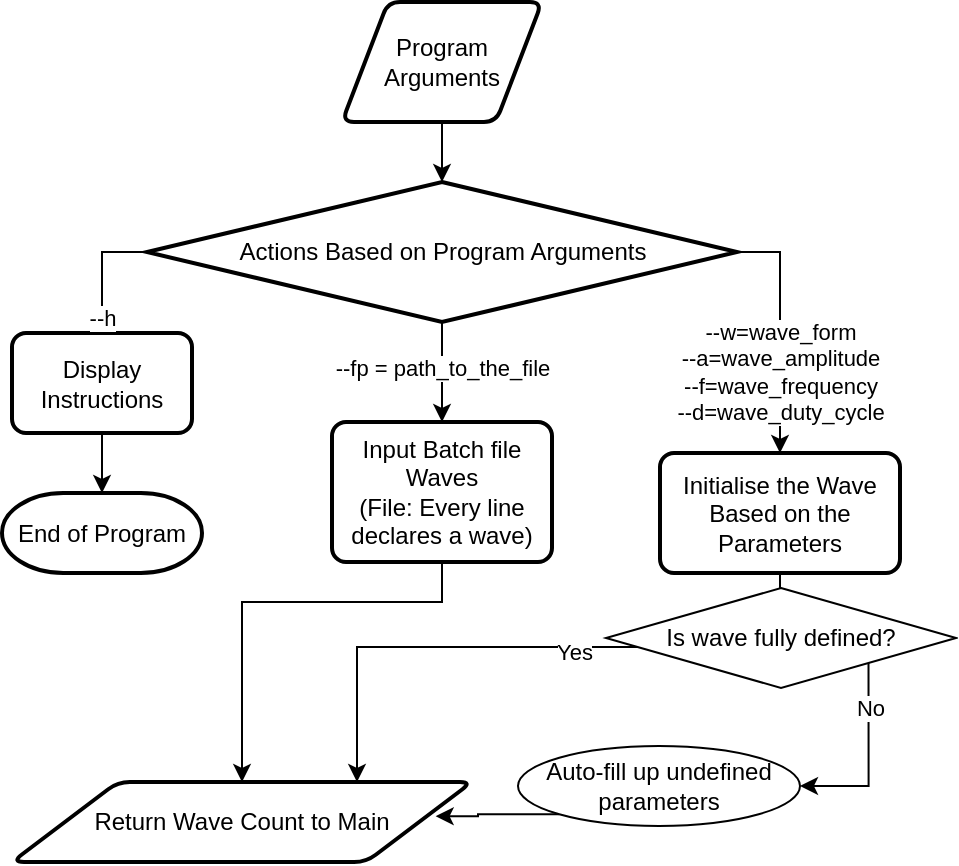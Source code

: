 <mxfile version="15.8.2" type="github">
  <diagram id="DN2LglZzHcZhdb8wmJYU" name="Page-1">
    <mxGraphModel dx="1146" dy="526" grid="1" gridSize="10" guides="1" tooltips="1" connect="1" arrows="1" fold="1" page="1" pageScale="1" pageWidth="827" pageHeight="1169" math="0" shadow="0">
      <root>
        <mxCell id="0" />
        <mxCell id="1" parent="0" />
        <mxCell id="abK9-RNhzucmv1NQsEdF-14" style="edgeStyle=orthogonalEdgeStyle;rounded=0;orthogonalLoop=1;jettySize=auto;html=1;exitX=0.5;exitY=1;exitDx=0;exitDy=0;entryX=0.5;entryY=0;entryDx=0;entryDy=0;entryPerimeter=0;" parent="1" source="abK9-RNhzucmv1NQsEdF-3" target="abK9-RNhzucmv1NQsEdF-7" edge="1">
          <mxGeometry relative="1" as="geometry" />
        </mxCell>
        <mxCell id="abK9-RNhzucmv1NQsEdF-3" value="Program Arguments" style="shape=parallelogram;html=1;strokeWidth=2;perimeter=parallelogramPerimeter;whiteSpace=wrap;rounded=1;arcSize=12;size=0.23;" parent="1" vertex="1">
          <mxGeometry x="255" y="20" width="100" height="60" as="geometry" />
        </mxCell>
        <mxCell id="abK9-RNhzucmv1NQsEdF-16" style="edgeStyle=orthogonalEdgeStyle;rounded=0;orthogonalLoop=1;jettySize=auto;html=1;exitX=0.5;exitY=1;exitDx=0;exitDy=0;entryX=0.5;entryY=0;entryDx=0;entryDy=0;entryPerimeter=0;" parent="1" source="abK9-RNhzucmv1NQsEdF-4" target="abK9-RNhzucmv1NQsEdF-15" edge="1">
          <mxGeometry relative="1" as="geometry" />
        </mxCell>
        <mxCell id="abK9-RNhzucmv1NQsEdF-4" value="Display Instructions" style="rounded=1;whiteSpace=wrap;html=1;absoluteArcSize=1;arcSize=14;strokeWidth=2;" parent="1" vertex="1">
          <mxGeometry x="90" y="185.5" width="90" height="50" as="geometry" />
        </mxCell>
        <mxCell id="abK9-RNhzucmv1NQsEdF-18" style="edgeStyle=orthogonalEdgeStyle;rounded=0;orthogonalLoop=1;jettySize=auto;html=1;exitX=0.5;exitY=1;exitDx=0;exitDy=0;entryX=0.5;entryY=0;entryDx=0;entryDy=0;" parent="1" source="abK9-RNhzucmv1NQsEdF-5" target="abK9-RNhzucmv1NQsEdF-17" edge="1">
          <mxGeometry relative="1" as="geometry">
            <Array as="points">
              <mxPoint x="305" y="320" />
              <mxPoint x="205" y="320" />
            </Array>
          </mxGeometry>
        </mxCell>
        <mxCell id="abK9-RNhzucmv1NQsEdF-5" value="Input Batch file Waves &lt;br&gt;(File: Every line declares a wave)" style="rounded=1;whiteSpace=wrap;html=1;absoluteArcSize=1;arcSize=14;strokeWidth=2;" parent="1" vertex="1">
          <mxGeometry x="250" y="230" width="110" height="70" as="geometry" />
        </mxCell>
        <mxCell id="wyxHeaVbBhEu2jxiolBO-11" value="" style="edgeStyle=orthogonalEdgeStyle;rounded=0;orthogonalLoop=1;jettySize=auto;html=1;entryX=0.5;entryY=0;entryDx=0;entryDy=0;" edge="1" parent="1" source="abK9-RNhzucmv1NQsEdF-6" target="wyxHeaVbBhEu2jxiolBO-7">
          <mxGeometry relative="1" as="geometry" />
        </mxCell>
        <mxCell id="abK9-RNhzucmv1NQsEdF-6" value="Initialise the Wave Based on the Parameters" style="rounded=1;whiteSpace=wrap;html=1;absoluteArcSize=1;arcSize=14;strokeWidth=2;" parent="1" vertex="1">
          <mxGeometry x="414" y="245.5" width="120" height="60" as="geometry" />
        </mxCell>
        <mxCell id="abK9-RNhzucmv1NQsEdF-8" style="edgeStyle=orthogonalEdgeStyle;rounded=0;orthogonalLoop=1;jettySize=auto;html=1;exitX=0;exitY=0.5;exitDx=0;exitDy=0;exitPerimeter=0;entryX=0.5;entryY=0;entryDx=0;entryDy=0;" parent="1" source="abK9-RNhzucmv1NQsEdF-7" target="abK9-RNhzucmv1NQsEdF-4" edge="1">
          <mxGeometry relative="1" as="geometry" />
        </mxCell>
        <mxCell id="abK9-RNhzucmv1NQsEdF-11" value="--h" style="edgeLabel;html=1;align=center;verticalAlign=middle;resizable=0;points=[];" parent="abK9-RNhzucmv1NQsEdF-8" vertex="1" connectable="0">
          <mxGeometry x="0.01" y="-3" relative="1" as="geometry">
            <mxPoint x="3" y="23" as="offset" />
          </mxGeometry>
        </mxCell>
        <mxCell id="abK9-RNhzucmv1NQsEdF-9" style="edgeStyle=orthogonalEdgeStyle;rounded=0;orthogonalLoop=1;jettySize=auto;html=1;exitX=0.5;exitY=1;exitDx=0;exitDy=0;exitPerimeter=0;entryX=0.5;entryY=0;entryDx=0;entryDy=0;" parent="1" source="abK9-RNhzucmv1NQsEdF-7" target="abK9-RNhzucmv1NQsEdF-5" edge="1">
          <mxGeometry relative="1" as="geometry" />
        </mxCell>
        <mxCell id="abK9-RNhzucmv1NQsEdF-12" value="--fp = path_to_the_file" style="edgeLabel;html=1;align=center;verticalAlign=middle;resizable=0;points=[];" parent="abK9-RNhzucmv1NQsEdF-9" vertex="1" connectable="0">
          <mxGeometry x="-0.178" relative="1" as="geometry">
            <mxPoint y="2" as="offset" />
          </mxGeometry>
        </mxCell>
        <mxCell id="abK9-RNhzucmv1NQsEdF-10" style="edgeStyle=orthogonalEdgeStyle;rounded=0;orthogonalLoop=1;jettySize=auto;html=1;exitX=1;exitY=0.5;exitDx=0;exitDy=0;exitPerimeter=0;entryX=0.5;entryY=0;entryDx=0;entryDy=0;" parent="1" source="abK9-RNhzucmv1NQsEdF-7" target="abK9-RNhzucmv1NQsEdF-6" edge="1">
          <mxGeometry relative="1" as="geometry" />
        </mxCell>
        <mxCell id="abK9-RNhzucmv1NQsEdF-13" value="--w=wave_form&lt;br&gt;--a=wave_amplitude&lt;br&gt;--f=wave_frequency&lt;br&gt;--d=wave_duty_cycle" style="edgeLabel;html=1;align=center;verticalAlign=middle;resizable=0;points=[];" parent="abK9-RNhzucmv1NQsEdF-10" vertex="1" connectable="0">
          <mxGeometry x="0.154" y="-1" relative="1" as="geometry">
            <mxPoint x="1" y="11" as="offset" />
          </mxGeometry>
        </mxCell>
        <mxCell id="abK9-RNhzucmv1NQsEdF-7" value="Actions Based on Program Arguments" style="strokeWidth=2;html=1;shape=mxgraph.flowchart.decision;whiteSpace=wrap;" parent="1" vertex="1">
          <mxGeometry x="157.5" y="110" width="295" height="70" as="geometry" />
        </mxCell>
        <mxCell id="abK9-RNhzucmv1NQsEdF-15" value="End of Program" style="strokeWidth=2;html=1;shape=mxgraph.flowchart.terminator;whiteSpace=wrap;" parent="1" vertex="1">
          <mxGeometry x="85" y="265.5" width="100" height="40" as="geometry" />
        </mxCell>
        <mxCell id="abK9-RNhzucmv1NQsEdF-17" value="Return Wave Count to Main" style="shape=parallelogram;html=1;strokeWidth=2;perimeter=parallelogramPerimeter;whiteSpace=wrap;rounded=1;arcSize=12;size=0.23;" parent="1" vertex="1">
          <mxGeometry x="90" y="410" width="230" height="40" as="geometry" />
        </mxCell>
        <mxCell id="wyxHeaVbBhEu2jxiolBO-4" style="edgeStyle=orthogonalEdgeStyle;rounded=0;orthogonalLoop=1;jettySize=auto;html=1;exitX=0.13;exitY=0.59;exitDx=0;exitDy=0;entryX=0.75;entryY=0;entryDx=0;entryDy=0;startArrow=none;exitPerimeter=0;" edge="1" parent="1" source="wyxHeaVbBhEu2jxiolBO-7" target="abK9-RNhzucmv1NQsEdF-17">
          <mxGeometry relative="1" as="geometry">
            <mxPoint x="422.5" y="301" as="sourcePoint" />
            <mxPoint x="422.48" y="449.52" as="targetPoint" />
          </mxGeometry>
        </mxCell>
        <mxCell id="wyxHeaVbBhEu2jxiolBO-5" value="Yes" style="edgeLabel;html=1;align=center;verticalAlign=middle;resizable=0;points=[];" vertex="1" connectable="0" parent="wyxHeaVbBhEu2jxiolBO-4">
          <mxGeometry x="-0.364" y="-4" relative="1" as="geometry">
            <mxPoint x="29" y="6" as="offset" />
          </mxGeometry>
        </mxCell>
        <mxCell id="wyxHeaVbBhEu2jxiolBO-6" style="edgeStyle=orthogonalEdgeStyle;rounded=0;orthogonalLoop=1;jettySize=auto;html=1;exitX=1;exitY=1;exitDx=0;exitDy=0;" edge="1" parent="1" source="wyxHeaVbBhEu2jxiolBO-7" target="wyxHeaVbBhEu2jxiolBO-9">
          <mxGeometry relative="1" as="geometry">
            <Array as="points">
              <mxPoint x="518" y="412" />
            </Array>
          </mxGeometry>
        </mxCell>
        <mxCell id="wyxHeaVbBhEu2jxiolBO-7" value="Is wave fully defined?" style="rhombus;whiteSpace=wrap;html=1;" vertex="1" parent="1">
          <mxGeometry x="387" y="313" width="175" height="50" as="geometry" />
        </mxCell>
        <mxCell id="wyxHeaVbBhEu2jxiolBO-8" style="edgeStyle=orthogonalEdgeStyle;rounded=0;orthogonalLoop=1;jettySize=auto;html=1;exitX=0;exitY=1;exitDx=0;exitDy=0;entryX=0.921;entryY=0.428;entryDx=0;entryDy=0;entryPerimeter=0;" edge="1" parent="1" source="wyxHeaVbBhEu2jxiolBO-9" target="abK9-RNhzucmv1NQsEdF-17">
          <mxGeometry relative="1" as="geometry">
            <mxPoint x="470" y="450" as="targetPoint" />
          </mxGeometry>
        </mxCell>
        <mxCell id="wyxHeaVbBhEu2jxiolBO-9" value="Auto-fill up undefined parameters" style="ellipse;whiteSpace=wrap;html=1;" vertex="1" parent="1">
          <mxGeometry x="343" y="392" width="141" height="40" as="geometry" />
        </mxCell>
        <mxCell id="wyxHeaVbBhEu2jxiolBO-10" value="No" style="edgeLabel;html=1;align=center;verticalAlign=middle;resizable=0;points=[];" vertex="1" connectable="0" parent="1">
          <mxGeometry x="414.005" y="430.004" as="geometry">
            <mxPoint x="105" y="-57" as="offset" />
          </mxGeometry>
        </mxCell>
      </root>
    </mxGraphModel>
  </diagram>
</mxfile>
